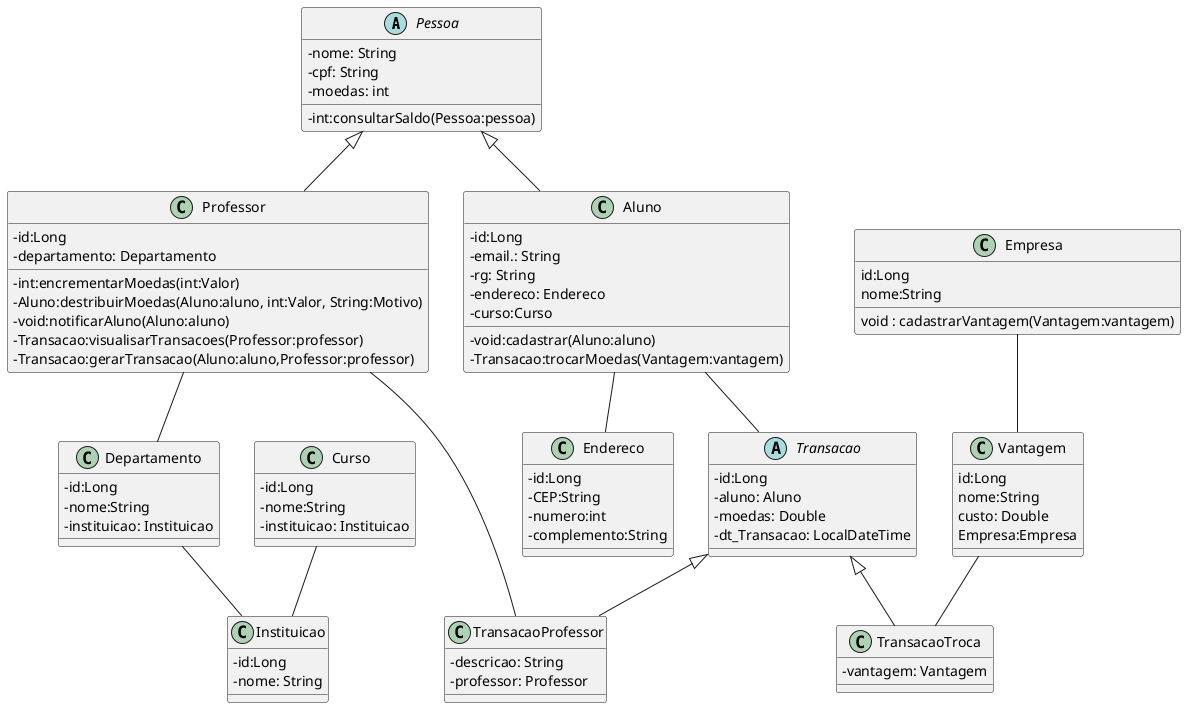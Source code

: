 @startuml
skinparam classAttributeIconSize 0

abstract class Pessoa{
-nome: String
-cpf: String
-moedas: int
-int:consultarSaldo(Pessoa:pessoa)
}

class Aluno extends Pessoa{
-id:Long
-email.: String
-rg: String
-endereco: Endereco
-curso:Curso
-void:cadastrar(Aluno:aluno)
-Transacao:trocarMoedas(Vantagem:vantagem)
}

class Professor extends Pessoa{
-id:Long
-departamento: Departamento
-int:encrementarMoedas(int:Valor)
-Aluno:destribuirMoedas(Aluno:aluno, int:Valor, String:Motivo)
-void:notificarAluno(Aluno:aluno)
-Transacao:visualisarTransacoes(Professor:professor)
-Transacao:gerarTransacao(Aluno:aluno,Professor:professor)
}

class Endereco{
-id:Long
-CEP:String
-numero:int
-complemento:String
}

class Instituicao{
-id:Long
-nome: String
}

class Departamento{
-id:Long
-nome:String
-instituicao: Instituicao
}

class Curso{
-id:Long
-nome:String
-instituicao: Instituicao
}

class TransacaoProfessor extends Transacao{
-descricao: String
-professor: Professor
}

class TransacaoTroca extends Transacao{
-vantagem: Vantagem
}

abstract class Transacao{
-id:Long
-aluno: Aluno
-moedas: Double
-dt_Transacao: LocalDateTime
}

class Vantagem{
id:Long
nome:String
custo: Double
Empresa:Empresa
}

class Empresa{
id:Long
nome:String
void : cadastrarVantagem(Vantagem:vantagem)
}


Aluno -- Transacao
Aluno -- Endereco
Empresa -- Vantagem
Professor -- Departamento
Professor -- TransacaoProfessor
Departamento -- Instituicao
Curso -- Instituicao
Vantagem -- TransacaoTroca



@enduml